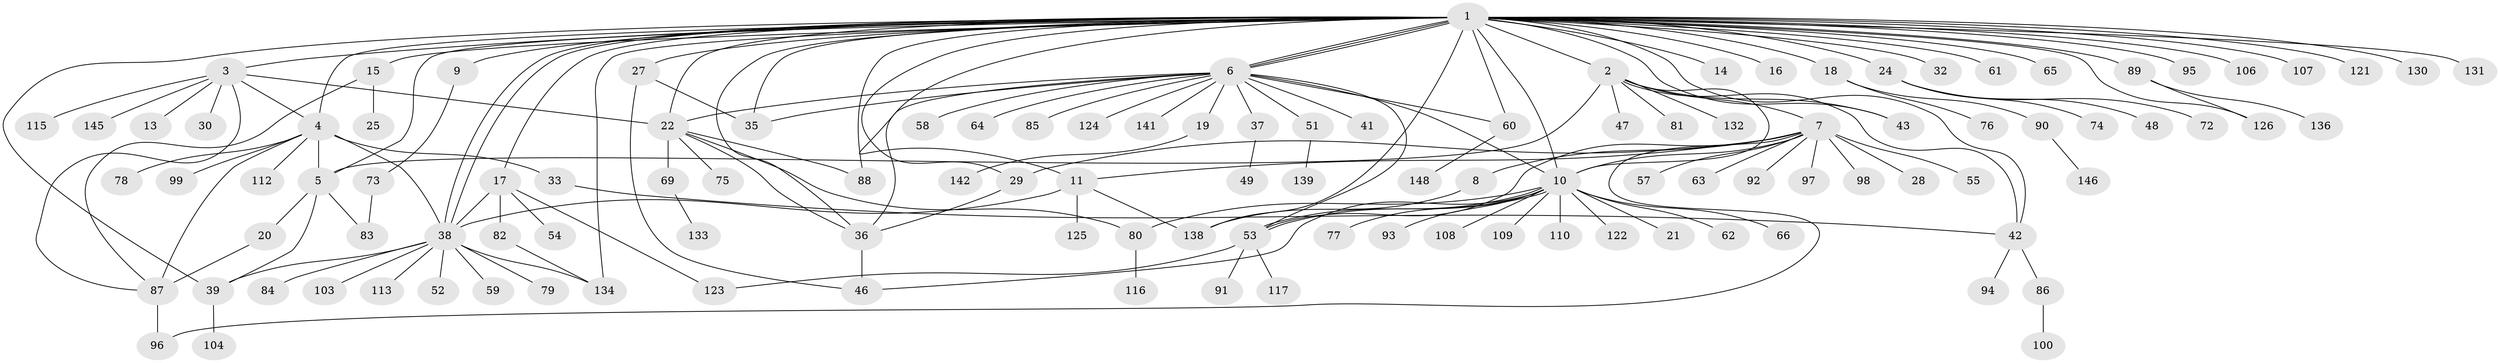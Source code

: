 // Generated by graph-tools (version 1.1) at 2025/23/03/03/25 07:23:52]
// undirected, 117 vertices, 161 edges
graph export_dot {
graph [start="1"]
  node [color=gray90,style=filled];
  1 [super="+71"];
  2 [super="+102"];
  3 [super="+23"];
  4 [super="+144"];
  5 [super="+114"];
  6 [super="+12"];
  7 [super="+111"];
  8 [super="+45"];
  9;
  10 [super="+26"];
  11 [super="+31"];
  13;
  14;
  15;
  16;
  17 [super="+50"];
  18;
  19;
  20 [super="+143"];
  21;
  22 [super="+56"];
  24 [super="+119"];
  25;
  27 [super="+34"];
  28;
  29 [super="+140"];
  30;
  32 [super="+67"];
  33 [super="+101"];
  35;
  36 [super="+40"];
  37;
  38 [super="+44"];
  39 [super="+68"];
  41;
  42 [super="+137"];
  43;
  46;
  47;
  48;
  49;
  51 [super="+70"];
  52;
  53 [super="+147"];
  54;
  55;
  57;
  58;
  59;
  60 [super="+118"];
  61;
  62;
  63;
  64;
  65;
  66;
  69 [super="+128"];
  72;
  73;
  74;
  75;
  76;
  77;
  78;
  79;
  80;
  81;
  82;
  83;
  84;
  85;
  86;
  87;
  88;
  89 [super="+129"];
  90;
  91;
  92;
  93;
  94;
  95 [super="+105"];
  96 [super="+127"];
  97;
  98 [super="+120"];
  99;
  100;
  103;
  104;
  106;
  107;
  108;
  109;
  110;
  112;
  113;
  115;
  116;
  117;
  121;
  122;
  123;
  124;
  125;
  126;
  130;
  131;
  132;
  133;
  134 [super="+135"];
  136;
  138;
  139;
  141;
  142;
  145;
  146;
  148;
  1 -- 2 [weight=2];
  1 -- 3;
  1 -- 4;
  1 -- 5;
  1 -- 6;
  1 -- 6;
  1 -- 6;
  1 -- 9;
  1 -- 10;
  1 -- 11;
  1 -- 14;
  1 -- 15;
  1 -- 16;
  1 -- 17;
  1 -- 18;
  1 -- 22;
  1 -- 24;
  1 -- 27;
  1 -- 32;
  1 -- 35;
  1 -- 36;
  1 -- 38;
  1 -- 38;
  1 -- 39 [weight=2];
  1 -- 42;
  1 -- 61;
  1 -- 65;
  1 -- 88;
  1 -- 89;
  1 -- 95;
  1 -- 106;
  1 -- 107;
  1 -- 126;
  1 -- 130;
  1 -- 131;
  1 -- 134;
  1 -- 138;
  1 -- 43;
  1 -- 29;
  1 -- 121;
  1 -- 60;
  2 -- 5;
  2 -- 7;
  2 -- 42;
  2 -- 43;
  2 -- 47;
  2 -- 81;
  2 -- 10;
  2 -- 132;
  3 -- 4;
  3 -- 13;
  3 -- 30;
  3 -- 87;
  3 -- 115;
  3 -- 145;
  3 -- 22;
  4 -- 5 [weight=2];
  4 -- 33;
  4 -- 78;
  4 -- 87;
  4 -- 99;
  4 -- 112;
  4 -- 38;
  5 -- 20;
  5 -- 39;
  5 -- 83;
  6 -- 10;
  6 -- 19;
  6 -- 22;
  6 -- 35;
  6 -- 37;
  6 -- 41;
  6 -- 53;
  6 -- 58;
  6 -- 60;
  6 -- 64;
  6 -- 85;
  6 -- 124;
  6 -- 141;
  6 -- 51;
  6 -- 36;
  7 -- 8;
  7 -- 10 [weight=2];
  7 -- 28;
  7 -- 29;
  7 -- 53;
  7 -- 55;
  7 -- 57;
  7 -- 63;
  7 -- 92;
  7 -- 97;
  7 -- 98 [weight=2];
  7 -- 11;
  7 -- 96;
  8 -- 138;
  9 -- 73;
  10 -- 21;
  10 -- 53 [weight=2];
  10 -- 53;
  10 -- 62;
  10 -- 66;
  10 -- 80;
  10 -- 108;
  10 -- 109;
  10 -- 110;
  10 -- 122;
  10 -- 77;
  10 -- 93;
  10 -- 46;
  11 -- 138;
  11 -- 125;
  11 -- 38;
  15 -- 25;
  15 -- 87;
  17 -- 54;
  17 -- 82;
  17 -- 123;
  17 -- 38;
  18 -- 76;
  18 -- 90;
  19 -- 142;
  20 -- 87;
  22 -- 69;
  22 -- 88;
  22 -- 36;
  22 -- 80;
  22 -- 75;
  24 -- 48;
  24 -- 72;
  24 -- 74;
  27 -- 35;
  27 -- 46;
  29 -- 36;
  33 -- 42;
  36 -- 46;
  37 -- 49;
  38 -- 52;
  38 -- 79;
  38 -- 103;
  38 -- 113;
  38 -- 84;
  38 -- 39;
  38 -- 59;
  38 -- 134;
  39 -- 104;
  42 -- 86;
  42 -- 94;
  51 -- 139;
  53 -- 91;
  53 -- 117;
  53 -- 123;
  60 -- 148;
  69 -- 133;
  73 -- 83;
  80 -- 116;
  82 -- 134;
  86 -- 100;
  87 -- 96;
  89 -- 136;
  89 -- 126;
  90 -- 146;
}
